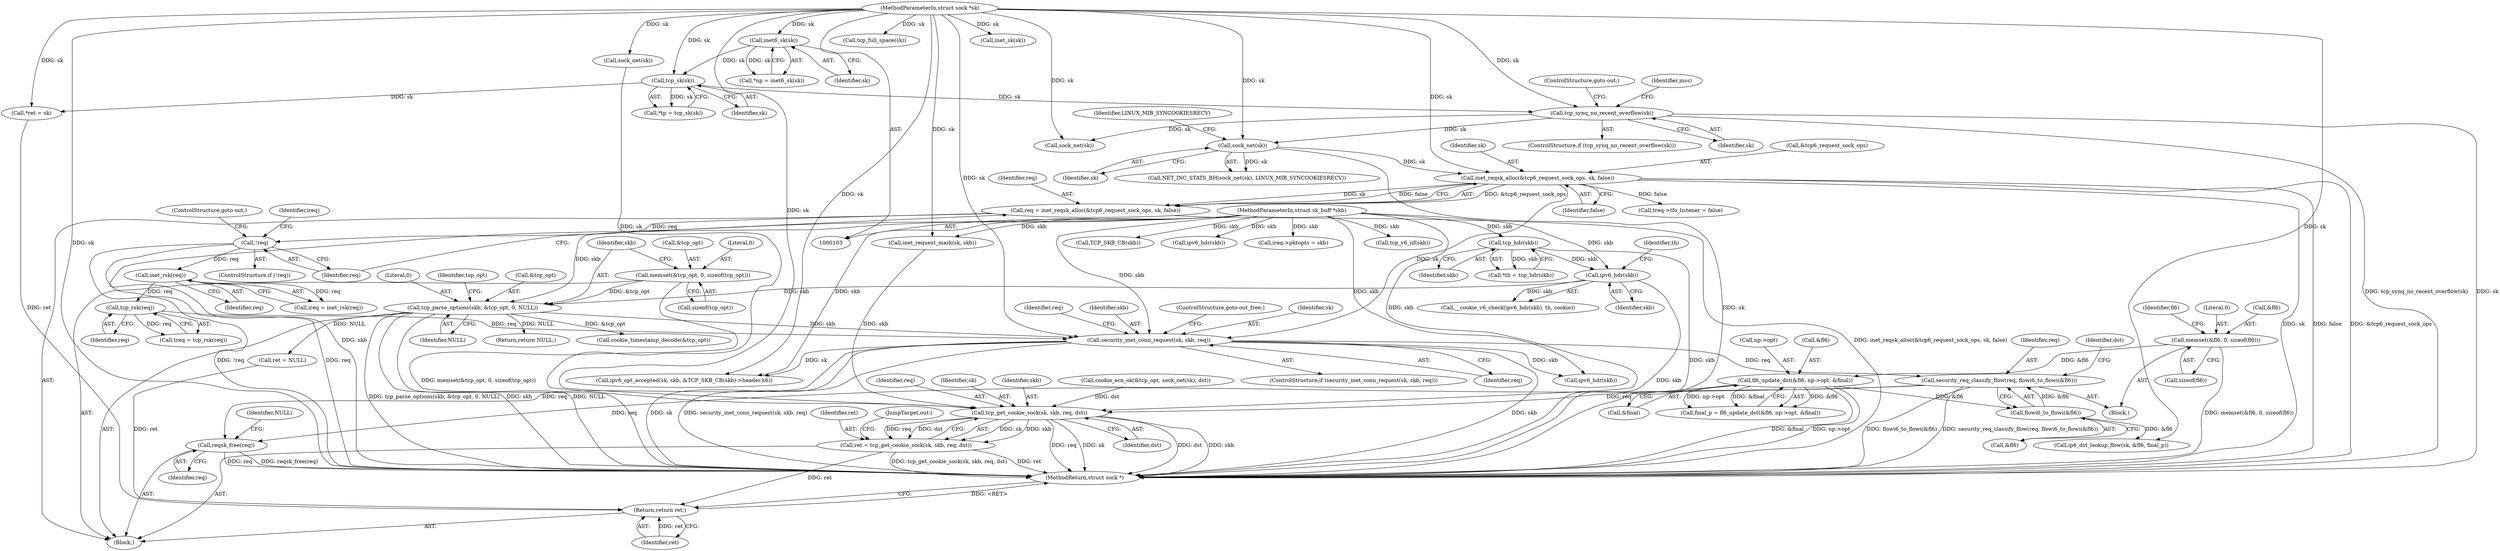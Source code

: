 digraph "0_linux_45f6fad84cc305103b28d73482b344d7f5b76f39_14@pointer" {
"1000489" [label="(Call,security_req_classify_flow(req, flowi6_to_flowi(&fl6)))"];
"1000226" [label="(Call,security_inet_conn_request(sk, skb, req))"];
"1000203" [label="(Call,inet_reqsk_alloc(&tcp6_request_sock_ops, sk, false))"];
"1000177" [label="(Call,sock_net(sk))"];
"1000156" [label="(Call,tcp_synq_no_recent_overflow(sk))"];
"1000104" [label="(MethodParameterIn,struct sock *sk)"];
"1000118" [label="(Call,tcp_sk(sk))"];
"1000113" [label="(Call,inet6_sk(sk))"];
"1000186" [label="(Call,tcp_parse_options(skb, &tcp_opt, 0, NULL))"];
"1000162" [label="(Call,ipv6_hdr(skb))"];
"1000123" [label="(Call,tcp_hdr(skb))"];
"1000105" [label="(MethodParameterIn,struct sk_buff *skb)"];
"1000180" [label="(Call,memset(&tcp_opt, 0, sizeof(tcp_opt)))"];
"1000218" [label="(Call,tcp_rsk(req))"];
"1000214" [label="(Call,inet_rsk(req))"];
"1000209" [label="(Call,!req)"];
"1000201" [label="(Call,req = inet_reqsk_alloc(&tcp6_request_sock_ops, sk, false))"];
"1000491" [label="(Call,flowi6_to_flowi(&fl6))"];
"1000445" [label="(Call,fl6_update_dst(&fl6, np->opt, &final))"];
"1000425" [label="(Call,memset(&fl6, 0, sizeof(fl6)))"];
"1000547" [label="(Call,tcp_get_cookie_sock(sk, skb, req, dst))"];
"1000545" [label="(Call,ret = tcp_get_cookie_sock(sk, skb, req, dst))"];
"1000553" [label="(Return,return ret;)"];
"1000556" [label="(Call,reqsk_free(req))"];
"1000509" [label="(Call,tcp_full_space(sk))"];
"1000114" [label="(Identifier,sk)"];
"1000547" [label="(Call,tcp_get_cookie_sock(sk, skb, req, dst))"];
"1000180" [label="(Call,memset(&tcp_opt, 0, sizeof(tcp_opt)))"];
"1000551" [label="(Identifier,dst)"];
"1000451" [label="(Call,&final)"];
"1000207" [label="(Identifier,false)"];
"1000230" [label="(ControlStructure,goto out_free;)"];
"1000191" [label="(Identifier,NULL)"];
"1000495" [label="(Identifier,dst)"];
"1000176" [label="(Call,NET_INC_STATS_BH(sock_net(sk), LINUX_MIB_SYNCOOKIESRECV))"];
"1000187" [label="(Identifier,skb)"];
"1000345" [label="(Call,tcp_v6_iif(skb))"];
"1000492" [label="(Call,&fl6)"];
"1000161" [label="(Call,__cookie_v6_check(ipv6_hdr(skb), th, cookie))"];
"1000158" [label="(ControlStructure,goto out;)"];
"1000218" [label="(Call,tcp_rsk(req))"];
"1000491" [label="(Call,flowi6_to_flowi(&fl6))"];
"1000162" [label="(Call,ipv6_hdr(skb))"];
"1000104" [label="(MethodParameterIn,struct sock *sk)"];
"1000188" [label="(Call,&tcp_opt)"];
"1000433" [label="(Identifier,fl6)"];
"1000116" [label="(Call,*tp = tcp_sk(sk))"];
"1000226" [label="(Call,security_inet_conn_request(sk, skb, req))"];
"1000542" [label="(Call,sock_net(sk))"];
"1000206" [label="(Identifier,sk)"];
"1000204" [label="(Call,&tcp6_request_sock_ops)"];
"1000179" [label="(Identifier,LINUX_MIB_SYNCOOKIESRECV)"];
"1000421" [label="(Block,)"];
"1000275" [label="(Call,TCP_SKB_CB(skb))"];
"1000212" [label="(Call,ireq = inet_rsk(req))"];
"1000256" [label="(Call,ipv6_hdr(skb))"];
"1000178" [label="(Identifier,sk)"];
"1000118" [label="(Call,tcp_sk(sk))"];
"1000428" [label="(Literal,0)"];
"1000227" [label="(Identifier,sk)"];
"1000216" [label="(Call,treq = tcp_rsk(req))"];
"1000550" [label="(Identifier,req)"];
"1000546" [label="(Identifier,ret)"];
"1000172" [label="(Call,sock_net(sk))"];
"1000201" [label="(Call,req = inet_reqsk_alloc(&tcp6_request_sock_ops, sk, false))"];
"1000209" [label="(Call,!req)"];
"1000351" [label="(Call,inet_request_mark(sk, skb))"];
"1000164" [label="(Identifier,th)"];
"1000160" [label="(Identifier,mss)"];
"1000105" [label="(MethodParameterIn,struct sk_buff *skb)"];
"1000448" [label="(Call,np->opt)"];
"1000446" [label="(Call,&fl6)"];
"1000559" [label="(Identifier,NULL)"];
"1000184" [label="(Call,sizeof(tcp_opt))"];
"1000443" [label="(Call,final_p = fl6_update_dst(&fl6, np->opt, &final))"];
"1000486" [label="(Call,inet_sk(sk))"];
"1000106" [label="(Block,)"];
"1000264" [label="(Call,ipv6_hdr(skb))"];
"1000425" [label="(Call,memset(&fl6, 0, sizeof(fl6)))"];
"1000426" [label="(Call,&fl6)"];
"1000113" [label="(Call,inet6_sk(sk))"];
"1000190" [label="(Literal,0)"];
"1000186" [label="(Call,tcp_parse_options(skb, &tcp_opt, 0, NULL))"];
"1000208" [label="(ControlStructure,if (!req))"];
"1000156" [label="(Call,tcp_synq_no_recent_overflow(sk))"];
"1000548" [label="(Identifier,sk)"];
"1000211" [label="(ControlStructure,goto out;)"];
"1000489" [label="(Call,security_req_classify_flow(req, flowi6_to_flowi(&fl6)))"];
"1000198" [label="(Call,ret = NULL)"];
"1000183" [label="(Literal,0)"];
"1000210" [label="(Identifier,req)"];
"1000214" [label="(Call,inet_rsk(req))"];
"1000203" [label="(Call,inet_reqsk_alloc(&tcp6_request_sock_ops, sk, false))"];
"1000177" [label="(Call,sock_net(sk))"];
"1000233" [label="(Identifier,req)"];
"1000316" [label="(Call,ireq->pktopts = skb)"];
"1000155" [label="(ControlStructure,if (tcp_synq_no_recent_overflow(sk)))"];
"1000202" [label="(Identifier,req)"];
"1000429" [label="(Call,sizeof(fl6))"];
"1000549" [label="(Identifier,skb)"];
"1000556" [label="(Call,reqsk_free(req))"];
"1000496" [label="(Call,ip6_dst_lookup_flow(sk, &fl6, final_p))"];
"1000111" [label="(Call,*np = inet6_sk(sk))"];
"1000558" [label="(Return,return NULL;)"];
"1000220" [label="(Call,treq->tfo_listener = false)"];
"1000539" [label="(Call,cookie_ecn_ok(&tcp_opt, sock_net(sk), dst))"];
"1000219" [label="(Identifier,req)"];
"1000163" [label="(Identifier,skb)"];
"1000157" [label="(Identifier,sk)"];
"1000557" [label="(Identifier,req)"];
"1000545" [label="(Call,ret = tcp_get_cookie_sock(sk, skb, req, dst))"];
"1000554" [label="(Identifier,ret)"];
"1000194" [label="(Call,cookie_timestamp_decode(&tcp_opt))"];
"1000196" [label="(Identifier,tcp_opt)"];
"1000225" [label="(ControlStructure,if (security_inet_conn_request(sk, skb, req)))"];
"1000560" [label="(MethodReturn,struct sock *)"];
"1000119" [label="(Identifier,sk)"];
"1000124" [label="(Identifier,skb)"];
"1000213" [label="(Identifier,ireq)"];
"1000135" [label="(Call,*ret = sk)"];
"1000123" [label="(Call,tcp_hdr(skb))"];
"1000553" [label="(Return,return ret;)"];
"1000552" [label="(JumpTarget,out:)"];
"1000269" [label="(Call,ipv6_opt_accepted(sk, skb, &TCP_SKB_CB(skb)->header.h6))"];
"1000228" [label="(Identifier,skb)"];
"1000445" [label="(Call,fl6_update_dst(&fl6, np->opt, &final))"];
"1000181" [label="(Call,&tcp_opt)"];
"1000215" [label="(Identifier,req)"];
"1000229" [label="(Identifier,req)"];
"1000490" [label="(Identifier,req)"];
"1000121" [label="(Call,*th = tcp_hdr(skb))"];
"1000489" -> "1000421"  [label="AST: "];
"1000489" -> "1000491"  [label="CFG: "];
"1000490" -> "1000489"  [label="AST: "];
"1000491" -> "1000489"  [label="AST: "];
"1000495" -> "1000489"  [label="CFG: "];
"1000489" -> "1000560"  [label="DDG: security_req_classify_flow(req, flowi6_to_flowi(&fl6))"];
"1000489" -> "1000560"  [label="DDG: flowi6_to_flowi(&fl6)"];
"1000226" -> "1000489"  [label="DDG: req"];
"1000491" -> "1000489"  [label="DDG: &fl6"];
"1000489" -> "1000547"  [label="DDG: req"];
"1000489" -> "1000556"  [label="DDG: req"];
"1000226" -> "1000225"  [label="AST: "];
"1000226" -> "1000229"  [label="CFG: "];
"1000227" -> "1000226"  [label="AST: "];
"1000228" -> "1000226"  [label="AST: "];
"1000229" -> "1000226"  [label="AST: "];
"1000230" -> "1000226"  [label="CFG: "];
"1000233" -> "1000226"  [label="CFG: "];
"1000226" -> "1000560"  [label="DDG: sk"];
"1000226" -> "1000560"  [label="DDG: security_inet_conn_request(sk, skb, req)"];
"1000226" -> "1000560"  [label="DDG: skb"];
"1000203" -> "1000226"  [label="DDG: sk"];
"1000104" -> "1000226"  [label="DDG: sk"];
"1000186" -> "1000226"  [label="DDG: skb"];
"1000105" -> "1000226"  [label="DDG: skb"];
"1000218" -> "1000226"  [label="DDG: req"];
"1000226" -> "1000256"  [label="DDG: skb"];
"1000226" -> "1000269"  [label="DDG: sk"];
"1000226" -> "1000556"  [label="DDG: req"];
"1000203" -> "1000201"  [label="AST: "];
"1000203" -> "1000207"  [label="CFG: "];
"1000204" -> "1000203"  [label="AST: "];
"1000206" -> "1000203"  [label="AST: "];
"1000207" -> "1000203"  [label="AST: "];
"1000201" -> "1000203"  [label="CFG: "];
"1000203" -> "1000560"  [label="DDG: sk"];
"1000203" -> "1000560"  [label="DDG: false"];
"1000203" -> "1000560"  [label="DDG: &tcp6_request_sock_ops"];
"1000203" -> "1000201"  [label="DDG: &tcp6_request_sock_ops"];
"1000203" -> "1000201"  [label="DDG: sk"];
"1000203" -> "1000201"  [label="DDG: false"];
"1000177" -> "1000203"  [label="DDG: sk"];
"1000104" -> "1000203"  [label="DDG: sk"];
"1000203" -> "1000220"  [label="DDG: false"];
"1000177" -> "1000176"  [label="AST: "];
"1000177" -> "1000178"  [label="CFG: "];
"1000178" -> "1000177"  [label="AST: "];
"1000179" -> "1000177"  [label="CFG: "];
"1000177" -> "1000560"  [label="DDG: sk"];
"1000177" -> "1000176"  [label="DDG: sk"];
"1000156" -> "1000177"  [label="DDG: sk"];
"1000104" -> "1000177"  [label="DDG: sk"];
"1000156" -> "1000155"  [label="AST: "];
"1000156" -> "1000157"  [label="CFG: "];
"1000157" -> "1000156"  [label="AST: "];
"1000158" -> "1000156"  [label="CFG: "];
"1000160" -> "1000156"  [label="CFG: "];
"1000156" -> "1000560"  [label="DDG: sk"];
"1000156" -> "1000560"  [label="DDG: tcp_synq_no_recent_overflow(sk)"];
"1000104" -> "1000156"  [label="DDG: sk"];
"1000118" -> "1000156"  [label="DDG: sk"];
"1000156" -> "1000172"  [label="DDG: sk"];
"1000104" -> "1000103"  [label="AST: "];
"1000104" -> "1000560"  [label="DDG: sk"];
"1000104" -> "1000113"  [label="DDG: sk"];
"1000104" -> "1000118"  [label="DDG: sk"];
"1000104" -> "1000135"  [label="DDG: sk"];
"1000104" -> "1000172"  [label="DDG: sk"];
"1000104" -> "1000269"  [label="DDG: sk"];
"1000104" -> "1000351"  [label="DDG: sk"];
"1000104" -> "1000486"  [label="DDG: sk"];
"1000104" -> "1000496"  [label="DDG: sk"];
"1000104" -> "1000509"  [label="DDG: sk"];
"1000104" -> "1000542"  [label="DDG: sk"];
"1000104" -> "1000547"  [label="DDG: sk"];
"1000118" -> "1000116"  [label="AST: "];
"1000118" -> "1000119"  [label="CFG: "];
"1000119" -> "1000118"  [label="AST: "];
"1000116" -> "1000118"  [label="CFG: "];
"1000118" -> "1000116"  [label="DDG: sk"];
"1000113" -> "1000118"  [label="DDG: sk"];
"1000118" -> "1000135"  [label="DDG: sk"];
"1000113" -> "1000111"  [label="AST: "];
"1000113" -> "1000114"  [label="CFG: "];
"1000114" -> "1000113"  [label="AST: "];
"1000111" -> "1000113"  [label="CFG: "];
"1000113" -> "1000111"  [label="DDG: sk"];
"1000186" -> "1000106"  [label="AST: "];
"1000186" -> "1000191"  [label="CFG: "];
"1000187" -> "1000186"  [label="AST: "];
"1000188" -> "1000186"  [label="AST: "];
"1000190" -> "1000186"  [label="AST: "];
"1000191" -> "1000186"  [label="AST: "];
"1000196" -> "1000186"  [label="CFG: "];
"1000186" -> "1000560"  [label="DDG: tcp_parse_options(skb, &tcp_opt, 0, NULL)"];
"1000186" -> "1000560"  [label="DDG: skb"];
"1000186" -> "1000560"  [label="DDG: NULL"];
"1000162" -> "1000186"  [label="DDG: skb"];
"1000105" -> "1000186"  [label="DDG: skb"];
"1000180" -> "1000186"  [label="DDG: &tcp_opt"];
"1000186" -> "1000194"  [label="DDG: &tcp_opt"];
"1000186" -> "1000198"  [label="DDG: NULL"];
"1000186" -> "1000558"  [label="DDG: NULL"];
"1000162" -> "1000161"  [label="AST: "];
"1000162" -> "1000163"  [label="CFG: "];
"1000163" -> "1000162"  [label="AST: "];
"1000164" -> "1000162"  [label="CFG: "];
"1000162" -> "1000560"  [label="DDG: skb"];
"1000162" -> "1000161"  [label="DDG: skb"];
"1000123" -> "1000162"  [label="DDG: skb"];
"1000105" -> "1000162"  [label="DDG: skb"];
"1000123" -> "1000121"  [label="AST: "];
"1000123" -> "1000124"  [label="CFG: "];
"1000124" -> "1000123"  [label="AST: "];
"1000121" -> "1000123"  [label="CFG: "];
"1000123" -> "1000560"  [label="DDG: skb"];
"1000123" -> "1000121"  [label="DDG: skb"];
"1000105" -> "1000123"  [label="DDG: skb"];
"1000105" -> "1000103"  [label="AST: "];
"1000105" -> "1000560"  [label="DDG: skb"];
"1000105" -> "1000256"  [label="DDG: skb"];
"1000105" -> "1000264"  [label="DDG: skb"];
"1000105" -> "1000269"  [label="DDG: skb"];
"1000105" -> "1000275"  [label="DDG: skb"];
"1000105" -> "1000316"  [label="DDG: skb"];
"1000105" -> "1000345"  [label="DDG: skb"];
"1000105" -> "1000351"  [label="DDG: skb"];
"1000105" -> "1000547"  [label="DDG: skb"];
"1000180" -> "1000106"  [label="AST: "];
"1000180" -> "1000184"  [label="CFG: "];
"1000181" -> "1000180"  [label="AST: "];
"1000183" -> "1000180"  [label="AST: "];
"1000184" -> "1000180"  [label="AST: "];
"1000187" -> "1000180"  [label="CFG: "];
"1000180" -> "1000560"  [label="DDG: memset(&tcp_opt, 0, sizeof(tcp_opt))"];
"1000218" -> "1000216"  [label="AST: "];
"1000218" -> "1000219"  [label="CFG: "];
"1000219" -> "1000218"  [label="AST: "];
"1000216" -> "1000218"  [label="CFG: "];
"1000218" -> "1000216"  [label="DDG: req"];
"1000214" -> "1000218"  [label="DDG: req"];
"1000214" -> "1000212"  [label="AST: "];
"1000214" -> "1000215"  [label="CFG: "];
"1000215" -> "1000214"  [label="AST: "];
"1000212" -> "1000214"  [label="CFG: "];
"1000214" -> "1000212"  [label="DDG: req"];
"1000209" -> "1000214"  [label="DDG: req"];
"1000209" -> "1000208"  [label="AST: "];
"1000209" -> "1000210"  [label="CFG: "];
"1000210" -> "1000209"  [label="AST: "];
"1000211" -> "1000209"  [label="CFG: "];
"1000213" -> "1000209"  [label="CFG: "];
"1000209" -> "1000560"  [label="DDG: !req"];
"1000209" -> "1000560"  [label="DDG: req"];
"1000201" -> "1000209"  [label="DDG: req"];
"1000201" -> "1000106"  [label="AST: "];
"1000202" -> "1000201"  [label="AST: "];
"1000210" -> "1000201"  [label="CFG: "];
"1000201" -> "1000560"  [label="DDG: inet_reqsk_alloc(&tcp6_request_sock_ops, sk, false)"];
"1000491" -> "1000492"  [label="CFG: "];
"1000492" -> "1000491"  [label="AST: "];
"1000445" -> "1000491"  [label="DDG: &fl6"];
"1000491" -> "1000496"  [label="DDG: &fl6"];
"1000445" -> "1000443"  [label="AST: "];
"1000445" -> "1000451"  [label="CFG: "];
"1000446" -> "1000445"  [label="AST: "];
"1000448" -> "1000445"  [label="AST: "];
"1000451" -> "1000445"  [label="AST: "];
"1000443" -> "1000445"  [label="CFG: "];
"1000445" -> "1000560"  [label="DDG: &final"];
"1000445" -> "1000560"  [label="DDG: np->opt"];
"1000445" -> "1000443"  [label="DDG: &fl6"];
"1000445" -> "1000443"  [label="DDG: np->opt"];
"1000445" -> "1000443"  [label="DDG: &final"];
"1000425" -> "1000445"  [label="DDG: &fl6"];
"1000425" -> "1000421"  [label="AST: "];
"1000425" -> "1000429"  [label="CFG: "];
"1000426" -> "1000425"  [label="AST: "];
"1000428" -> "1000425"  [label="AST: "];
"1000429" -> "1000425"  [label="AST: "];
"1000433" -> "1000425"  [label="CFG: "];
"1000425" -> "1000560"  [label="DDG: memset(&fl6, 0, sizeof(fl6))"];
"1000547" -> "1000545"  [label="AST: "];
"1000547" -> "1000551"  [label="CFG: "];
"1000548" -> "1000547"  [label="AST: "];
"1000549" -> "1000547"  [label="AST: "];
"1000550" -> "1000547"  [label="AST: "];
"1000551" -> "1000547"  [label="AST: "];
"1000545" -> "1000547"  [label="CFG: "];
"1000547" -> "1000560"  [label="DDG: req"];
"1000547" -> "1000560"  [label="DDG: sk"];
"1000547" -> "1000560"  [label="DDG: dst"];
"1000547" -> "1000560"  [label="DDG: skb"];
"1000547" -> "1000545"  [label="DDG: sk"];
"1000547" -> "1000545"  [label="DDG: skb"];
"1000547" -> "1000545"  [label="DDG: req"];
"1000547" -> "1000545"  [label="DDG: dst"];
"1000542" -> "1000547"  [label="DDG: sk"];
"1000351" -> "1000547"  [label="DDG: skb"];
"1000539" -> "1000547"  [label="DDG: dst"];
"1000545" -> "1000106"  [label="AST: "];
"1000546" -> "1000545"  [label="AST: "];
"1000552" -> "1000545"  [label="CFG: "];
"1000545" -> "1000560"  [label="DDG: ret"];
"1000545" -> "1000560"  [label="DDG: tcp_get_cookie_sock(sk, skb, req, dst)"];
"1000545" -> "1000553"  [label="DDG: ret"];
"1000553" -> "1000106"  [label="AST: "];
"1000553" -> "1000554"  [label="CFG: "];
"1000554" -> "1000553"  [label="AST: "];
"1000560" -> "1000553"  [label="CFG: "];
"1000553" -> "1000560"  [label="DDG: <RET>"];
"1000554" -> "1000553"  [label="DDG: ret"];
"1000198" -> "1000553"  [label="DDG: ret"];
"1000135" -> "1000553"  [label="DDG: ret"];
"1000556" -> "1000106"  [label="AST: "];
"1000556" -> "1000557"  [label="CFG: "];
"1000557" -> "1000556"  [label="AST: "];
"1000559" -> "1000556"  [label="CFG: "];
"1000556" -> "1000560"  [label="DDG: req"];
"1000556" -> "1000560"  [label="DDG: reqsk_free(req)"];
}
